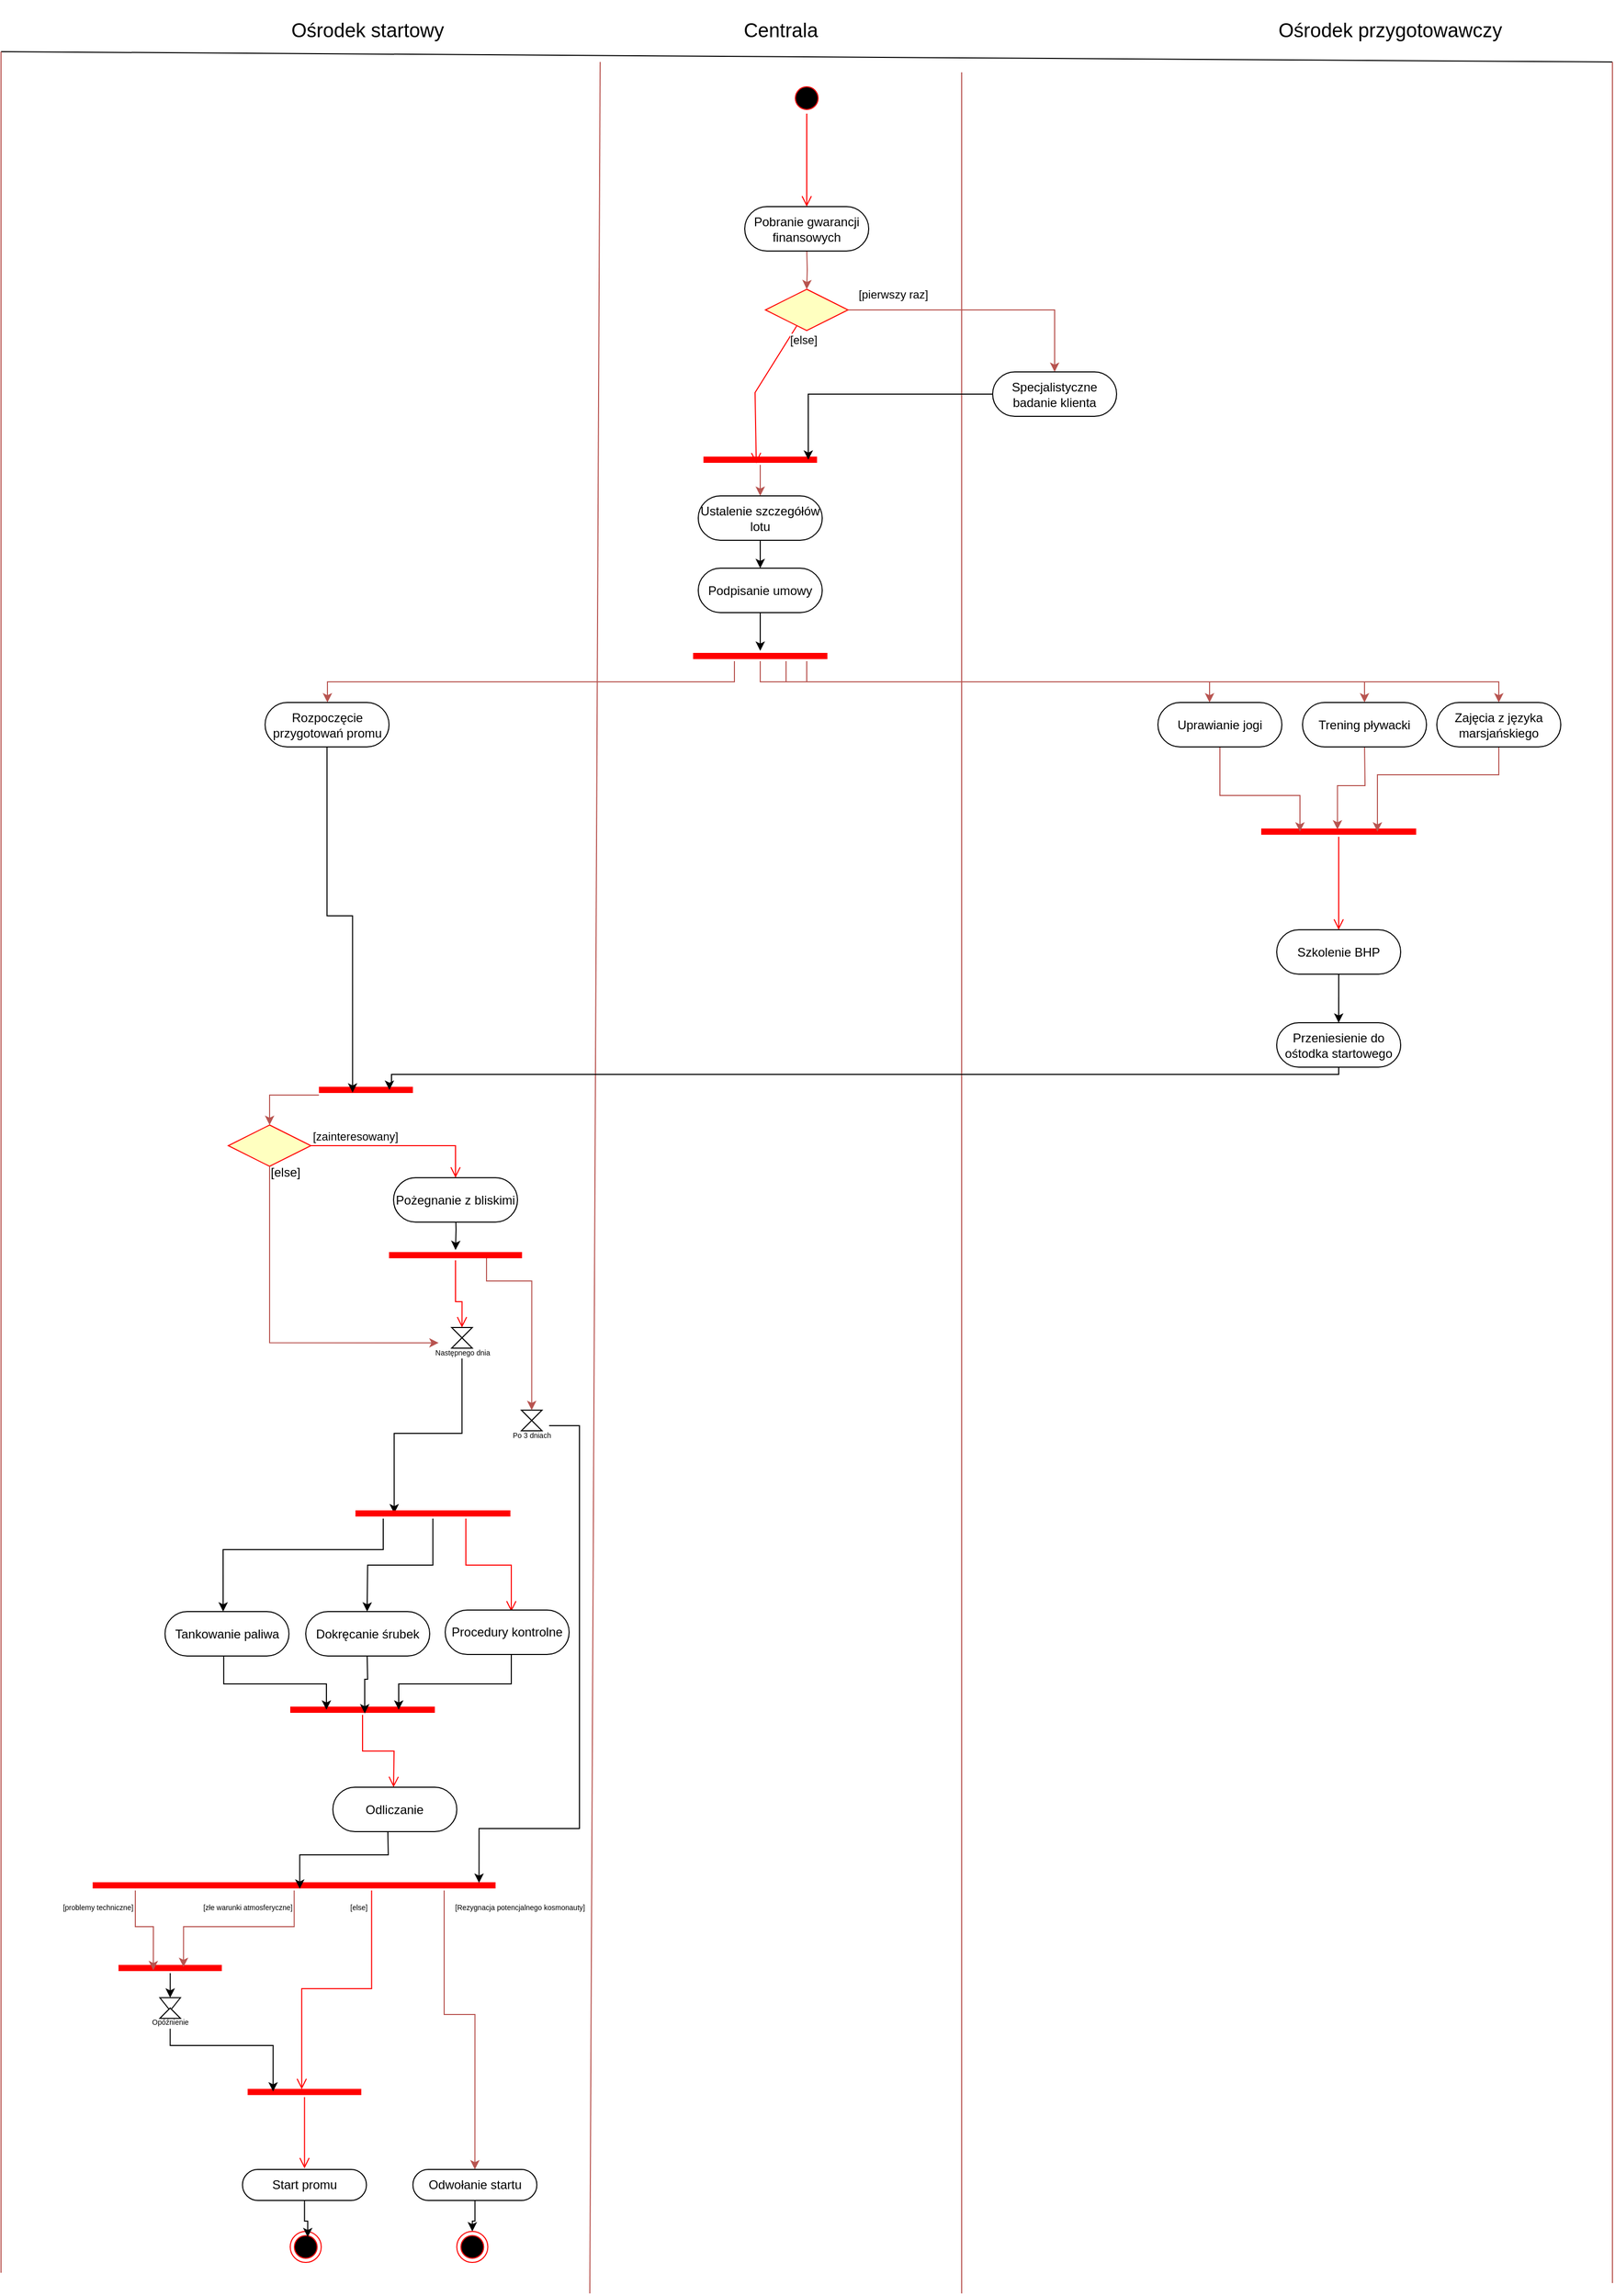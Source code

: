 <mxfile version="24.0.7" type="github">
  <diagram name="Strona-1" id="fh5TAvCRtC4qOcJ-2T7q">
    <mxGraphModel dx="3360" dy="2547" grid="1" gridSize="10" guides="1" tooltips="1" connect="1" arrows="1" fold="1" page="1" pageScale="1" pageWidth="827" pageHeight="1169" math="0" shadow="0">
      <root>
        <mxCell id="0" />
        <mxCell id="1" parent="0" />
        <mxCell id="5CeIky1JOv600O0GGPSP-2" value="" style="ellipse;html=1;shape=startState;fillColor=#000000;strokeColor=#ff0000;" parent="1" vertex="1">
          <mxGeometry x="315" y="60" width="30" height="30" as="geometry" />
        </mxCell>
        <mxCell id="5CeIky1JOv600O0GGPSP-3" value="" style="edgeStyle=orthogonalEdgeStyle;html=1;verticalAlign=bottom;endArrow=open;endSize=8;strokeColor=#ff0000;rounded=0;entryX=0.5;entryY=0;entryDx=0;entryDy=0;" parent="1" source="5CeIky1JOv600O0GGPSP-2" edge="1">
          <mxGeometry relative="1" as="geometry">
            <mxPoint x="330" y="180" as="targetPoint" />
            <Array as="points">
              <mxPoint x="330" y="140" />
              <mxPoint x="330" y="140" />
            </Array>
          </mxGeometry>
        </mxCell>
        <mxCell id="5CeIky1JOv600O0GGPSP-4" value="&lt;font style=&quot;font-size: 19px;&quot;&gt;Centrala&lt;/font&gt;" style="text;html=1;align=center;verticalAlign=middle;whiteSpace=wrap;rounded=0;" parent="1" vertex="1">
          <mxGeometry x="240" y="-20" width="130" height="60" as="geometry" />
        </mxCell>
        <mxCell id="5CeIky1JOv600O0GGPSP-5" value="" style="endArrow=none;html=1;rounded=0;" parent="1" edge="1">
          <mxGeometry width="50" height="50" relative="1" as="geometry">
            <mxPoint x="-450" y="30" as="sourcePoint" />
            <mxPoint x="1110" y="40" as="targetPoint" />
          </mxGeometry>
        </mxCell>
        <mxCell id="5CeIky1JOv600O0GGPSP-6" value="" style="endArrow=none;html=1;rounded=0;fillColor=#f8cecc;strokeColor=#b85450;" parent="1" edge="1">
          <mxGeometry width="50" height="50" relative="1" as="geometry">
            <mxPoint x="120" y="2200" as="sourcePoint" />
            <mxPoint x="130" y="40" as="targetPoint" />
          </mxGeometry>
        </mxCell>
        <mxCell id="5CeIky1JOv600O0GGPSP-7" value="" style="endArrow=none;html=1;rounded=0;fillColor=#f8cecc;strokeColor=#b85450;" parent="1" edge="1">
          <mxGeometry width="50" height="50" relative="1" as="geometry">
            <mxPoint x="480" y="2200" as="sourcePoint" />
            <mxPoint x="480" y="50" as="targetPoint" />
          </mxGeometry>
        </mxCell>
        <mxCell id="5CeIky1JOv600O0GGPSP-8" value="&lt;font style=&quot;font-size: 19px;&quot;&gt;Ośrodek przygotowawczy&lt;/font&gt;" style="text;html=1;align=center;verticalAlign=middle;whiteSpace=wrap;rounded=0;" parent="1" vertex="1">
          <mxGeometry x="780" y="-20" width="230" height="60" as="geometry" />
        </mxCell>
        <mxCell id="5CeIky1JOv600O0GGPSP-9" value="&lt;font style=&quot;font-size: 19px;&quot;&gt;Ośrodek startowy&lt;/font&gt;" style="text;html=1;align=center;verticalAlign=middle;whiteSpace=wrap;rounded=0;" parent="1" vertex="1">
          <mxGeometry x="-220" y="-20" width="250" height="60" as="geometry" />
        </mxCell>
        <mxCell id="HoDOH48BJP-W4IzTHwKc-85" style="edgeStyle=orthogonalEdgeStyle;rounded=0;orthogonalLoop=1;jettySize=auto;html=1;entryX=0.5;entryY=0;entryDx=0;entryDy=0;fillColor=#f8cecc;strokeColor=#b85450;" edge="1" parent="1" source="5CeIky1JOv600O0GGPSP-11" target="HoDOH48BJP-W4IzTHwKc-84">
          <mxGeometry relative="1" as="geometry" />
        </mxCell>
        <mxCell id="5CeIky1JOv600O0GGPSP-11" value="" style="rhombus;whiteSpace=wrap;html=1;fontColor=#000000;fillColor=#ffffc0;strokeColor=#ff0000;" parent="1" vertex="1">
          <mxGeometry x="290" y="260" width="80" height="40" as="geometry" />
        </mxCell>
        <mxCell id="5CeIky1JOv600O0GGPSP-12" value="[else]" style="html=1;align=left;verticalAlign=bottom;endArrow=open;endSize=8;strokeColor=#ff0000;rounded=0;entryX=0.465;entryY=0.852;entryDx=0;entryDy=0;entryPerimeter=0;" parent="1" source="5CeIky1JOv600O0GGPSP-11" target="5CeIky1JOv600O0GGPSP-20" edge="1">
          <mxGeometry x="-0.674" y="5" relative="1" as="geometry">
            <mxPoint x="300" y="370" as="targetPoint" />
            <Array as="points">
              <mxPoint x="280" y="360" />
            </Array>
            <mxPoint as="offset" />
          </mxGeometry>
        </mxCell>
        <mxCell id="5CeIky1JOv600O0GGPSP-16" style="edgeStyle=orthogonalEdgeStyle;rounded=0;orthogonalLoop=1;jettySize=auto;html=1;entryX=0.5;entryY=0;entryDx=0;entryDy=0;fillColor=#f8cecc;strokeColor=#b85450;" parent="1" target="5CeIky1JOv600O0GGPSP-11" edge="1">
          <mxGeometry relative="1" as="geometry">
            <mxPoint x="330" y="220" as="sourcePoint" />
          </mxGeometry>
        </mxCell>
        <mxCell id="5CeIky1JOv600O0GGPSP-21" style="edgeStyle=orthogonalEdgeStyle;rounded=0;orthogonalLoop=1;jettySize=auto;html=1;entryX=0.5;entryY=0;entryDx=0;entryDy=0;fillColor=#f8cecc;strokeColor=#b85450;" parent="1" source="5CeIky1JOv600O0GGPSP-20" target="HoDOH48BJP-W4IzTHwKc-83" edge="1">
          <mxGeometry relative="1" as="geometry">
            <mxPoint x="285" y="490" as="targetPoint" />
          </mxGeometry>
        </mxCell>
        <mxCell id="5CeIky1JOv600O0GGPSP-20" value="" style="shape=line;html=1;strokeWidth=6;strokeColor=#ff0000;" parent="1" vertex="1">
          <mxGeometry x="230" y="420" width="110" height="10" as="geometry" />
        </mxCell>
        <mxCell id="5CeIky1JOv600O0GGPSP-48" style="edgeStyle=orthogonalEdgeStyle;rounded=0;orthogonalLoop=1;jettySize=auto;html=1;entryX=0.5;entryY=0;entryDx=0;entryDy=0;fillColor=#f8cecc;strokeColor=#b85450;" parent="1" source="5CeIky1JOv600O0GGPSP-26" edge="1">
          <mxGeometry relative="1" as="geometry">
            <Array as="points">
              <mxPoint x="285" y="640" />
              <mxPoint x="720" y="640" />
            </Array>
            <mxPoint x="720" y="660" as="targetPoint" />
          </mxGeometry>
        </mxCell>
        <mxCell id="5CeIky1JOv600O0GGPSP-49" style="edgeStyle=orthogonalEdgeStyle;rounded=0;orthogonalLoop=1;jettySize=auto;html=1;entryX=0.5;entryY=0;entryDx=0;entryDy=0;fillColor=#f8cecc;strokeColor=#b85450;" parent="1" source="5CeIky1JOv600O0GGPSP-26" edge="1">
          <mxGeometry relative="1" as="geometry">
            <Array as="points">
              <mxPoint x="330" y="640" />
              <mxPoint x="870" y="640" />
            </Array>
            <mxPoint x="870" y="660" as="targetPoint" />
          </mxGeometry>
        </mxCell>
        <mxCell id="5CeIky1JOv600O0GGPSP-50" style="edgeStyle=orthogonalEdgeStyle;rounded=0;orthogonalLoop=1;jettySize=auto;html=1;entryX=0.5;entryY=0;entryDx=0;entryDy=0;fillColor=#f8cecc;strokeColor=#b85450;" parent="1" source="5CeIky1JOv600O0GGPSP-26" edge="1">
          <mxGeometry relative="1" as="geometry">
            <Array as="points">
              <mxPoint x="310" y="640" />
              <mxPoint x="1000" y="640" />
            </Array>
            <mxPoint x="1000" y="660" as="targetPoint" />
          </mxGeometry>
        </mxCell>
        <mxCell id="HoDOH48BJP-W4IzTHwKc-93" style="edgeStyle=orthogonalEdgeStyle;rounded=0;orthogonalLoop=1;jettySize=auto;html=1;fillColor=#f8cecc;strokeColor=#b85450;" edge="1" parent="1" source="5CeIky1JOv600O0GGPSP-26">
          <mxGeometry relative="1" as="geometry">
            <mxPoint x="-134" y="660" as="targetPoint" />
            <Array as="points">
              <mxPoint x="260" y="640" />
              <mxPoint x="-134" y="640" />
            </Array>
          </mxGeometry>
        </mxCell>
        <mxCell id="5CeIky1JOv600O0GGPSP-26" value="" style="shape=line;html=1;strokeWidth=6;strokeColor=#ff0000;" parent="1" vertex="1">
          <mxGeometry x="220" y="610" width="130" height="10" as="geometry" />
        </mxCell>
        <mxCell id="5CeIky1JOv600O0GGPSP-47" style="edgeStyle=orthogonalEdgeStyle;rounded=0;orthogonalLoop=1;jettySize=auto;html=1;entryX=0.5;entryY=0;entryDx=0;entryDy=0;" parent="1" edge="1">
          <mxGeometry relative="1" as="geometry">
            <mxPoint x="845.034" y="920" as="sourcePoint" />
            <mxPoint x="845" y="970" as="targetPoint" />
          </mxGeometry>
        </mxCell>
        <mxCell id="5CeIky1JOv600O0GGPSP-41" value="" style="shape=line;html=1;strokeWidth=6;strokeColor=#ff0000;" parent="1" vertex="1">
          <mxGeometry x="770" y="780" width="150" height="10" as="geometry" />
        </mxCell>
        <mxCell id="5CeIky1JOv600O0GGPSP-42" value="" style="edgeStyle=orthogonalEdgeStyle;html=1;verticalAlign=bottom;endArrow=open;endSize=8;strokeColor=#ff0000;rounded=0;entryX=0.5;entryY=0;entryDx=0;entryDy=0;" parent="1" source="5CeIky1JOv600O0GGPSP-41" edge="1">
          <mxGeometry relative="1" as="geometry">
            <mxPoint x="845" y="880" as="targetPoint" />
          </mxGeometry>
        </mxCell>
        <mxCell id="5CeIky1JOv600O0GGPSP-43" style="edgeStyle=orthogonalEdgeStyle;rounded=0;orthogonalLoop=1;jettySize=auto;html=1;entryX=0.25;entryY=0.5;entryDx=0;entryDy=0;entryPerimeter=0;fillColor=#f8cecc;strokeColor=#b85450;" parent="1" target="5CeIky1JOv600O0GGPSP-41" edge="1">
          <mxGeometry relative="1" as="geometry">
            <mxPoint x="720" y="700" as="sourcePoint" />
            <Array as="points">
              <mxPoint x="730" y="700" />
              <mxPoint x="730" y="750" />
              <mxPoint x="808" y="750" />
            </Array>
          </mxGeometry>
        </mxCell>
        <mxCell id="5CeIky1JOv600O0GGPSP-44" style="edgeStyle=orthogonalEdgeStyle;rounded=0;orthogonalLoop=1;jettySize=auto;html=1;entryX=0.492;entryY=0.3;entryDx=0;entryDy=0;entryPerimeter=0;fillColor=#f8cecc;strokeColor=#b85450;" parent="1" target="5CeIky1JOv600O0GGPSP-41" edge="1">
          <mxGeometry relative="1" as="geometry">
            <mxPoint x="870" y="700" as="sourcePoint" />
          </mxGeometry>
        </mxCell>
        <mxCell id="5CeIky1JOv600O0GGPSP-45" style="edgeStyle=orthogonalEdgeStyle;rounded=0;orthogonalLoop=1;jettySize=auto;html=1;entryX=0.75;entryY=0.5;entryDx=0;entryDy=0;entryPerimeter=0;fillColor=#f8cecc;strokeColor=#b85450;" parent="1" target="5CeIky1JOv600O0GGPSP-41" edge="1">
          <mxGeometry relative="1" as="geometry">
            <Array as="points">
              <mxPoint x="1000" y="730" />
              <mxPoint x="882" y="730" />
            </Array>
            <mxPoint x="1000" y="700" as="sourcePoint" />
          </mxGeometry>
        </mxCell>
        <mxCell id="5CeIky1JOv600O0GGPSP-51" value="" style="rhombus;whiteSpace=wrap;html=1;fontColor=#000000;fillColor=#ffffc0;strokeColor=#ff0000;" parent="1" vertex="1">
          <mxGeometry x="-230" y="1069" width="80" height="40" as="geometry" />
        </mxCell>
        <mxCell id="5CeIky1JOv600O0GGPSP-52" value="[zainteresowany]" style="edgeStyle=orthogonalEdgeStyle;html=1;align=left;verticalAlign=bottom;endArrow=open;endSize=8;strokeColor=#ff0000;rounded=0;entryX=0.5;entryY=0;entryDx=0;entryDy=0;" parent="1" source="5CeIky1JOv600O0GGPSP-51" target="HoDOH48BJP-W4IzTHwKc-76" edge="1">
          <mxGeometry x="-1" relative="1" as="geometry">
            <mxPoint x="-10" y="1109" as="targetPoint" />
            <mxPoint as="offset" />
          </mxGeometry>
        </mxCell>
        <mxCell id="HoDOH48BJP-W4IzTHwKc-18" style="edgeStyle=orthogonalEdgeStyle;rounded=0;orthogonalLoop=1;jettySize=auto;html=1;" edge="1" parent="1" target="HoDOH48BJP-W4IzTHwKc-16">
          <mxGeometry relative="1" as="geometry">
            <mxPoint x="-10" y="1149" as="sourcePoint" />
          </mxGeometry>
        </mxCell>
        <mxCell id="HoDOH48BJP-W4IzTHwKc-4" value="" style="triangle;whiteSpace=wrap;html=1;rotation=90;" vertex="1" parent="1">
          <mxGeometry x="58.75" y="1340" width="10" height="20" as="geometry" />
        </mxCell>
        <mxCell id="HoDOH48BJP-W4IzTHwKc-5" value="" style="triangle;whiteSpace=wrap;html=1;rotation=-90;" vertex="1" parent="1">
          <mxGeometry x="58.75" y="1350" width="10" height="20" as="geometry" />
        </mxCell>
        <mxCell id="HoDOH48BJP-W4IzTHwKc-6" value="&lt;font style=&quot;font-size: 7px;&quot;&gt;Po 3 dniach&lt;/font&gt;" style="text;html=1;align=center;verticalAlign=middle;whiteSpace=wrap;rounded=0;" vertex="1" parent="1">
          <mxGeometry x="30" y="1360" width="67.5" height="15" as="geometry" />
        </mxCell>
        <mxCell id="HoDOH48BJP-W4IzTHwKc-38" style="edgeStyle=orthogonalEdgeStyle;rounded=0;orthogonalLoop=1;jettySize=auto;html=1;entryX=0;entryY=0.5;entryDx=0;entryDy=0;exitX=0.75;exitY=0.5;exitDx=0;exitDy=0;exitPerimeter=0;fillColor=#f8cecc;strokeColor=#b85450;" edge="1" parent="1" source="HoDOH48BJP-W4IzTHwKc-16" target="HoDOH48BJP-W4IzTHwKc-4">
          <mxGeometry relative="1" as="geometry">
            <Array as="points">
              <mxPoint x="20" y="1195" />
              <mxPoint x="20" y="1220" />
              <mxPoint x="64" y="1220" />
            </Array>
          </mxGeometry>
        </mxCell>
        <mxCell id="HoDOH48BJP-W4IzTHwKc-16" value="" style="shape=line;html=1;strokeWidth=6;strokeColor=#ff0000;" vertex="1" parent="1">
          <mxGeometry x="-74.37" y="1190" width="128.75" height="10" as="geometry" />
        </mxCell>
        <mxCell id="HoDOH48BJP-W4IzTHwKc-17" value="" style="edgeStyle=orthogonalEdgeStyle;html=1;verticalAlign=bottom;endArrow=open;endSize=8;strokeColor=#ff0000;rounded=0;entryX=0;entryY=0.5;entryDx=0;entryDy=0;" edge="1" source="HoDOH48BJP-W4IzTHwKc-16" parent="1" target="HoDOH48BJP-W4IzTHwKc-22">
          <mxGeometry relative="1" as="geometry">
            <mxPoint y="1240" as="targetPoint" />
            <Array as="points">
              <mxPoint x="-10" y="1240" />
              <mxPoint x="-4" y="1240" />
            </Array>
          </mxGeometry>
        </mxCell>
        <mxCell id="HoDOH48BJP-W4IzTHwKc-19" style="edgeStyle=orthogonalEdgeStyle;rounded=0;orthogonalLoop=1;jettySize=auto;html=1;entryX=0.165;entryY=-0.011;entryDx=0;entryDy=0;entryPerimeter=0;fillColor=#f8cecc;strokeColor=#b85450;" edge="1" parent="1" source="5CeIky1JOv600O0GGPSP-51" target="HoDOH48BJP-W4IzTHwKc-24">
          <mxGeometry relative="1" as="geometry">
            <mxPoint x="-189.64" y="1195.67" as="targetPoint" />
            <Array as="points">
              <mxPoint x="-190" y="1280" />
            </Array>
          </mxGeometry>
        </mxCell>
        <mxCell id="HoDOH48BJP-W4IzTHwKc-20" value="[else]" style="text;html=1;align=center;verticalAlign=middle;resizable=0;points=[];autosize=1;strokeColor=none;fillColor=none;" vertex="1" parent="1">
          <mxGeometry x="-200" y="1100" width="50" height="30" as="geometry" />
        </mxCell>
        <mxCell id="HoDOH48BJP-W4IzTHwKc-22" value="" style="triangle;whiteSpace=wrap;html=1;rotation=90;" vertex="1" parent="1">
          <mxGeometry x="-8.75" y="1260" width="10" height="20" as="geometry" />
        </mxCell>
        <mxCell id="HoDOH48BJP-W4IzTHwKc-23" value="" style="triangle;whiteSpace=wrap;html=1;rotation=-90;" vertex="1" parent="1">
          <mxGeometry x="-8.75" y="1270" width="10" height="20" as="geometry" />
        </mxCell>
        <mxCell id="HoDOH48BJP-W4IzTHwKc-32" style="edgeStyle=orthogonalEdgeStyle;rounded=0;orthogonalLoop=1;jettySize=auto;html=1;entryX=0.25;entryY=0.5;entryDx=0;entryDy=0;entryPerimeter=0;" edge="1" parent="1" source="HoDOH48BJP-W4IzTHwKc-24" target="HoDOH48BJP-W4IzTHwKc-33">
          <mxGeometry relative="1" as="geometry">
            <mxPoint x="50" y="1470" as="targetPoint" />
          </mxGeometry>
        </mxCell>
        <mxCell id="HoDOH48BJP-W4IzTHwKc-24" value="&lt;font style=&quot;font-size: 7px;&quot;&gt;Następnego dnia&lt;/font&gt;" style="text;html=1;align=center;verticalAlign=middle;whiteSpace=wrap;rounded=0;" vertex="1" parent="1">
          <mxGeometry x="-37.5" y="1280" width="67.5" height="15" as="geometry" />
        </mxCell>
        <mxCell id="HoDOH48BJP-W4IzTHwKc-35" style="edgeStyle=orthogonalEdgeStyle;rounded=0;orthogonalLoop=1;jettySize=auto;html=1;" edge="1" parent="1" source="HoDOH48BJP-W4IzTHwKc-33">
          <mxGeometry relative="1" as="geometry">
            <mxPoint x="-95.586" y="1540" as="targetPoint" />
          </mxGeometry>
        </mxCell>
        <mxCell id="HoDOH48BJP-W4IzTHwKc-36" style="edgeStyle=orthogonalEdgeStyle;rounded=0;orthogonalLoop=1;jettySize=auto;html=1;" edge="1" parent="1" source="HoDOH48BJP-W4IzTHwKc-33">
          <mxGeometry relative="1" as="geometry">
            <mxPoint x="-234.966" y="1540" as="targetPoint" />
            <Array as="points">
              <mxPoint x="-80" y="1480" />
              <mxPoint x="-235" y="1480" />
            </Array>
          </mxGeometry>
        </mxCell>
        <mxCell id="HoDOH48BJP-W4IzTHwKc-33" value="" style="shape=line;html=1;strokeWidth=6;strokeColor=#ff0000;" vertex="1" parent="1">
          <mxGeometry x="-106.87" y="1440" width="150" height="10" as="geometry" />
        </mxCell>
        <mxCell id="HoDOH48BJP-W4IzTHwKc-34" value="" style="edgeStyle=orthogonalEdgeStyle;html=1;verticalAlign=bottom;endArrow=open;endSize=8;strokeColor=#ff0000;rounded=0;" edge="1" source="HoDOH48BJP-W4IzTHwKc-33" parent="1">
          <mxGeometry relative="1" as="geometry">
            <mxPoint x="44.0" y="1540" as="targetPoint" />
            <Array as="points">
              <mxPoint y="1495" />
              <mxPoint x="44" y="1495" />
            </Array>
          </mxGeometry>
        </mxCell>
        <mxCell id="HoDOH48BJP-W4IzTHwKc-40" value="" style="shape=line;html=1;strokeWidth=6;strokeColor=#ff0000;" vertex="1" parent="1">
          <mxGeometry x="-170" y="1630" width="140" height="10" as="geometry" />
        </mxCell>
        <mxCell id="HoDOH48BJP-W4IzTHwKc-41" value="" style="edgeStyle=orthogonalEdgeStyle;html=1;verticalAlign=bottom;endArrow=open;endSize=8;strokeColor=#ff0000;rounded=0;" edge="1" source="HoDOH48BJP-W4IzTHwKc-40" parent="1">
          <mxGeometry relative="1" as="geometry">
            <mxPoint x="-70" y="1710" as="targetPoint" />
          </mxGeometry>
        </mxCell>
        <mxCell id="HoDOH48BJP-W4IzTHwKc-42" style="edgeStyle=orthogonalEdgeStyle;rounded=0;orthogonalLoop=1;jettySize=auto;html=1;entryX=0.515;entryY=0.857;entryDx=0;entryDy=0;entryPerimeter=0;" edge="1" parent="1" target="HoDOH48BJP-W4IzTHwKc-40">
          <mxGeometry relative="1" as="geometry">
            <mxPoint x="-95.586" y="1580" as="sourcePoint" />
          </mxGeometry>
        </mxCell>
        <mxCell id="HoDOH48BJP-W4IzTHwKc-43" style="edgeStyle=orthogonalEdgeStyle;rounded=0;orthogonalLoop=1;jettySize=auto;html=1;entryX=0.75;entryY=0.5;entryDx=0;entryDy=0;entryPerimeter=0;" edge="1" parent="1" source="HoDOH48BJP-W4IzTHwKc-72" target="HoDOH48BJP-W4IzTHwKc-40">
          <mxGeometry relative="1" as="geometry">
            <mxPoint x="44.414" y="1580" as="sourcePoint" />
            <Array as="points">
              <mxPoint x="44" y="1610" />
              <mxPoint x="-65" y="1610" />
            </Array>
          </mxGeometry>
        </mxCell>
        <mxCell id="HoDOH48BJP-W4IzTHwKc-44" style="edgeStyle=orthogonalEdgeStyle;rounded=0;orthogonalLoop=1;jettySize=auto;html=1;entryX=0.25;entryY=0.5;entryDx=0;entryDy=0;entryPerimeter=0;" edge="1" parent="1" target="HoDOH48BJP-W4IzTHwKc-40">
          <mxGeometry relative="1" as="geometry">
            <mxPoint x="-234.414" y="1580" as="sourcePoint" />
            <Array as="points">
              <mxPoint x="-234" y="1610" />
              <mxPoint x="-135" y="1610" />
            </Array>
          </mxGeometry>
        </mxCell>
        <mxCell id="HoDOH48BJP-W4IzTHwKc-66" style="edgeStyle=orthogonalEdgeStyle;rounded=0;orthogonalLoop=1;jettySize=auto;html=1;entryX=0.5;entryY=0;entryDx=0;entryDy=0;fillColor=#f8cecc;strokeColor=#b85450;" edge="1" parent="1" source="HoDOH48BJP-W4IzTHwKc-45" target="HoDOH48BJP-W4IzTHwKc-69">
          <mxGeometry relative="1" as="geometry">
            <mxPoint x="8.75" y="2050" as="targetPoint" />
            <Array as="points">
              <mxPoint x="-21" y="1930" />
              <mxPoint x="9" y="1930" />
            </Array>
          </mxGeometry>
        </mxCell>
        <mxCell id="HoDOH48BJP-W4IzTHwKc-45" value="" style="shape=line;html=1;strokeWidth=6;strokeColor=#ff0000;" vertex="1" parent="1">
          <mxGeometry x="-361.25" y="1800" width="390" height="10" as="geometry" />
        </mxCell>
        <mxCell id="HoDOH48BJP-W4IzTHwKc-46" value="" style="edgeStyle=orthogonalEdgeStyle;html=1;verticalAlign=bottom;endArrow=open;endSize=8;strokeColor=#ff0000;rounded=0;entryX=0.476;entryY=0.238;entryDx=0;entryDy=0;entryPerimeter=0;" edge="1" source="HoDOH48BJP-W4IzTHwKc-45" parent="1" target="HoDOH48BJP-W4IzTHwKc-59">
          <mxGeometry relative="1" as="geometry">
            <mxPoint x="-151.25" y="1980" as="targetPoint" />
            <Array as="points">
              <mxPoint x="-91.25" y="1905" />
              <mxPoint x="-159.25" y="1905" />
            </Array>
          </mxGeometry>
        </mxCell>
        <mxCell id="HoDOH48BJP-W4IzTHwKc-47" style="edgeStyle=orthogonalEdgeStyle;rounded=0;orthogonalLoop=1;jettySize=auto;html=1;entryX=0.514;entryY=0.829;entryDx=0;entryDy=0;entryPerimeter=0;" edge="1" parent="1" target="HoDOH48BJP-W4IzTHwKc-45">
          <mxGeometry relative="1" as="geometry">
            <mxPoint x="-75.586" y="1750" as="sourcePoint" />
          </mxGeometry>
        </mxCell>
        <mxCell id="HoDOH48BJP-W4IzTHwKc-54" value="" style="triangle;whiteSpace=wrap;html=1;rotation=90;" vertex="1" parent="1">
          <mxGeometry x="-292.5" y="1910" width="12.5" height="20" as="geometry" />
        </mxCell>
        <mxCell id="HoDOH48BJP-W4IzTHwKc-55" value="" style="triangle;whiteSpace=wrap;html=1;rotation=-90;" vertex="1" parent="1">
          <mxGeometry x="-291.25" y="1918.75" width="10" height="20" as="geometry" />
        </mxCell>
        <mxCell id="HoDOH48BJP-W4IzTHwKc-56" value="&lt;font style=&quot;font-size: 7px;&quot;&gt;Opóźnienie&lt;/font&gt;" style="text;html=1;align=center;verticalAlign=middle;whiteSpace=wrap;rounded=0;" vertex="1" parent="1">
          <mxGeometry x="-320" y="1928.75" width="67.5" height="15" as="geometry" />
        </mxCell>
        <mxCell id="HoDOH48BJP-W4IzTHwKc-59" value="" style="shape=line;html=1;strokeWidth=6;strokeColor=#ff0000;" vertex="1" parent="1">
          <mxGeometry x="-211.25" y="2000" width="110" height="10" as="geometry" />
        </mxCell>
        <mxCell id="HoDOH48BJP-W4IzTHwKc-60" value="" style="edgeStyle=orthogonalEdgeStyle;html=1;verticalAlign=bottom;endArrow=open;endSize=8;strokeColor=#ff0000;rounded=0;" edge="1" source="HoDOH48BJP-W4IzTHwKc-59" parent="1">
          <mxGeometry relative="1" as="geometry">
            <mxPoint x="-156.19" y="2079.0" as="targetPoint" />
            <Array as="points">
              <mxPoint x="-156.25" y="2060" />
              <mxPoint x="-156.25" y="2060" />
            </Array>
          </mxGeometry>
        </mxCell>
        <mxCell id="HoDOH48BJP-W4IzTHwKc-61" value="&lt;font style=&quot;font-size: 7px;&quot;&gt;[złe warunki atmosferyczne]&lt;/font&gt;" style="text;html=1;align=center;verticalAlign=middle;whiteSpace=wrap;rounded=0;" vertex="1" parent="1">
          <mxGeometry x="-275.62" y="1810" width="130" height="30" as="geometry" />
        </mxCell>
        <mxCell id="HoDOH48BJP-W4IzTHwKc-63" value="&lt;font style=&quot;font-size: 7px;&quot;&gt;[problemy techniczne]&lt;/font&gt;" style="text;html=1;align=center;verticalAlign=middle;whiteSpace=wrap;rounded=0;" vertex="1" parent="1">
          <mxGeometry x="-421.25" y="1810" width="130" height="30" as="geometry" />
        </mxCell>
        <mxCell id="HoDOH48BJP-W4IzTHwKc-64" value="&lt;font style=&quot;font-size: 7px;&quot;&gt;[else]&lt;/font&gt;" style="text;html=1;align=center;verticalAlign=middle;whiteSpace=wrap;rounded=0;" vertex="1" parent="1">
          <mxGeometry x="-121.56" y="1810" width="36.87" height="30" as="geometry" />
        </mxCell>
        <mxCell id="HoDOH48BJP-W4IzTHwKc-67" value="&lt;font style=&quot;font-size: 7px;&quot;&gt;[Rezygnacja potencjalnego kosmonauty]&lt;/font&gt;" style="text;html=1;align=center;verticalAlign=middle;whiteSpace=wrap;rounded=0;" vertex="1" parent="1">
          <mxGeometry x="-20" y="1810" width="144.68" height="30" as="geometry" />
        </mxCell>
        <mxCell id="HoDOH48BJP-W4IzTHwKc-68" value="Start promu" style="rounded=1;whiteSpace=wrap;html=1;arcSize=50;" vertex="1" parent="1">
          <mxGeometry x="-216.25" y="2080" width="120" height="30" as="geometry" />
        </mxCell>
        <mxCell id="HoDOH48BJP-W4IzTHwKc-109" style="edgeStyle=orthogonalEdgeStyle;rounded=0;orthogonalLoop=1;jettySize=auto;html=1;" edge="1" parent="1" source="HoDOH48BJP-W4IzTHwKc-69" target="HoDOH48BJP-W4IzTHwKc-108">
          <mxGeometry relative="1" as="geometry" />
        </mxCell>
        <mxCell id="HoDOH48BJP-W4IzTHwKc-69" value="Odwołanie startu" style="rounded=1;whiteSpace=wrap;html=1;arcSize=50;" vertex="1" parent="1">
          <mxGeometry x="-51.25" y="2080" width="120" height="30" as="geometry" />
        </mxCell>
        <mxCell id="HoDOH48BJP-W4IzTHwKc-70" value="Odliczanie" style="rounded=1;whiteSpace=wrap;html=1;arcSize=50;" vertex="1" parent="1">
          <mxGeometry x="-128.75" y="1710" width="120" height="43" as="geometry" />
        </mxCell>
        <mxCell id="HoDOH48BJP-W4IzTHwKc-73" value="" style="edgeStyle=orthogonalEdgeStyle;rounded=0;orthogonalLoop=1;jettySize=auto;html=1;entryX=0.75;entryY=0.5;entryDx=0;entryDy=0;entryPerimeter=0;" edge="1" parent="1" target="HoDOH48BJP-W4IzTHwKc-72">
          <mxGeometry relative="1" as="geometry">
            <mxPoint x="44.414" y="1580" as="sourcePoint" />
            <mxPoint x="-65" y="1635" as="targetPoint" />
            <Array as="points" />
          </mxGeometry>
        </mxCell>
        <mxCell id="HoDOH48BJP-W4IzTHwKc-72" value="Procedury kontrolne" style="rounded=1;whiteSpace=wrap;html=1;arcSize=50;" vertex="1" parent="1">
          <mxGeometry x="-20" y="1538.5" width="120" height="43" as="geometry" />
        </mxCell>
        <mxCell id="HoDOH48BJP-W4IzTHwKc-74" value="Dokręcanie śrubek" style="rounded=1;whiteSpace=wrap;html=1;arcSize=50;" vertex="1" parent="1">
          <mxGeometry x="-155" y="1540" width="120" height="43" as="geometry" />
        </mxCell>
        <mxCell id="HoDOH48BJP-W4IzTHwKc-75" value="Tankowanie paliwa" style="rounded=1;whiteSpace=wrap;html=1;arcSize=50;" vertex="1" parent="1">
          <mxGeometry x="-291.25" y="1540" width="120" height="43" as="geometry" />
        </mxCell>
        <mxCell id="HoDOH48BJP-W4IzTHwKc-76" value="Pożegnanie z bliskimi" style="rounded=1;whiteSpace=wrap;html=1;arcSize=50;" vertex="1" parent="1">
          <mxGeometry x="-70.0" y="1120" width="120" height="43" as="geometry" />
        </mxCell>
        <mxCell id="HoDOH48BJP-W4IzTHwKc-77" value="Przeniesienie do ośtodka startowego" style="rounded=1;whiteSpace=wrap;html=1;arcSize=50;" vertex="1" parent="1">
          <mxGeometry x="785" y="970" width="120" height="43" as="geometry" />
        </mxCell>
        <mxCell id="HoDOH48BJP-W4IzTHwKc-78" value="Szkolenie BHP" style="rounded=1;whiteSpace=wrap;html=1;arcSize=50;" vertex="1" parent="1">
          <mxGeometry x="785" y="880" width="120" height="43" as="geometry" />
        </mxCell>
        <mxCell id="HoDOH48BJP-W4IzTHwKc-79" value="Zajęcia z języka marsjańskiego" style="rounded=1;whiteSpace=wrap;html=1;arcSize=50;" vertex="1" parent="1">
          <mxGeometry x="940" y="660" width="120" height="43" as="geometry" />
        </mxCell>
        <mxCell id="HoDOH48BJP-W4IzTHwKc-81" value="Trening pływacki" style="rounded=1;whiteSpace=wrap;html=1;arcSize=50;" vertex="1" parent="1">
          <mxGeometry x="810" y="660" width="120" height="43" as="geometry" />
        </mxCell>
        <mxCell id="HoDOH48BJP-W4IzTHwKc-82" value="Uprawianie jogi" style="rounded=1;whiteSpace=wrap;html=1;arcSize=50;" vertex="1" parent="1">
          <mxGeometry x="670" y="660" width="120" height="43" as="geometry" />
        </mxCell>
        <mxCell id="HoDOH48BJP-W4IzTHwKc-91" style="edgeStyle=orthogonalEdgeStyle;rounded=0;orthogonalLoop=1;jettySize=auto;html=1;" edge="1" parent="1" source="HoDOH48BJP-W4IzTHwKc-83" target="HoDOH48BJP-W4IzTHwKc-90">
          <mxGeometry relative="1" as="geometry" />
        </mxCell>
        <mxCell id="HoDOH48BJP-W4IzTHwKc-83" value="Ustalenie szczegółów lotu" style="rounded=1;whiteSpace=wrap;html=1;arcSize=50;" vertex="1" parent="1">
          <mxGeometry x="225" y="460" width="120" height="43" as="geometry" />
        </mxCell>
        <mxCell id="HoDOH48BJP-W4IzTHwKc-84" value="Specjalistyczne badanie klienta" style="rounded=1;whiteSpace=wrap;html=1;arcSize=50;" vertex="1" parent="1">
          <mxGeometry x="510" y="340" width="120" height="43" as="geometry" />
        </mxCell>
        <mxCell id="HoDOH48BJP-W4IzTHwKc-86" value="&lt;span style=&quot;font-size: 11px; text-align: left; text-wrap: nowrap; background-color: rgb(255, 255, 255);&quot;&gt;[pierwszy raz]&lt;/span&gt;" style="text;html=1;align=center;verticalAlign=middle;whiteSpace=wrap;rounded=0;" vertex="1" parent="1">
          <mxGeometry x="384" y="250" width="60" height="30" as="geometry" />
        </mxCell>
        <mxCell id="HoDOH48BJP-W4IzTHwKc-87" style="edgeStyle=orthogonalEdgeStyle;rounded=0;orthogonalLoop=1;jettySize=auto;html=1;entryX=0.923;entryY=0.504;entryDx=0;entryDy=0;entryPerimeter=0;" edge="1" parent="1" source="HoDOH48BJP-W4IzTHwKc-84" target="5CeIky1JOv600O0GGPSP-20">
          <mxGeometry relative="1" as="geometry" />
        </mxCell>
        <mxCell id="HoDOH48BJP-W4IzTHwKc-89" value="Pobranie gwarancji finansowych" style="rounded=1;whiteSpace=wrap;html=1;arcSize=50;" vertex="1" parent="1">
          <mxGeometry x="270" y="180" width="120" height="43" as="geometry" />
        </mxCell>
        <mxCell id="HoDOH48BJP-W4IzTHwKc-92" style="edgeStyle=orthogonalEdgeStyle;rounded=0;orthogonalLoop=1;jettySize=auto;html=1;" edge="1" parent="1" source="HoDOH48BJP-W4IzTHwKc-90" target="5CeIky1JOv600O0GGPSP-26">
          <mxGeometry relative="1" as="geometry" />
        </mxCell>
        <mxCell id="HoDOH48BJP-W4IzTHwKc-90" value="Podpisanie umowy" style="rounded=1;whiteSpace=wrap;html=1;arcSize=50;" vertex="1" parent="1">
          <mxGeometry x="225" y="530" width="120" height="43" as="geometry" />
        </mxCell>
        <mxCell id="HoDOH48BJP-W4IzTHwKc-94" value="Rozpoczęcie przygotowań promu" style="rounded=1;whiteSpace=wrap;html=1;arcSize=50;" vertex="1" parent="1">
          <mxGeometry x="-194.37" y="660" width="120" height="43" as="geometry" />
        </mxCell>
        <mxCell id="HoDOH48BJP-W4IzTHwKc-97" style="edgeStyle=orthogonalEdgeStyle;rounded=0;orthogonalLoop=1;jettySize=auto;html=1;entryX=0.5;entryY=0;entryDx=0;entryDy=0;fillColor=#f8cecc;strokeColor=#b85450;" edge="1" parent="1" source="HoDOH48BJP-W4IzTHwKc-95" target="5CeIky1JOv600O0GGPSP-51">
          <mxGeometry relative="1" as="geometry">
            <Array as="points">
              <mxPoint x="-95" y="1040" />
              <mxPoint x="-190" y="1040" />
            </Array>
          </mxGeometry>
        </mxCell>
        <mxCell id="HoDOH48BJP-W4IzTHwKc-95" value="" style="shape=line;html=1;strokeWidth=6;strokeColor=#ff0000;" vertex="1" parent="1">
          <mxGeometry x="-142.25" y="1030" width="91" height="10" as="geometry" />
        </mxCell>
        <mxCell id="HoDOH48BJP-W4IzTHwKc-98" style="edgeStyle=orthogonalEdgeStyle;rounded=0;orthogonalLoop=1;jettySize=auto;html=1;entryX=0.358;entryY=0.765;entryDx=0;entryDy=0;entryPerimeter=0;" edge="1" parent="1" source="HoDOH48BJP-W4IzTHwKc-94" target="HoDOH48BJP-W4IzTHwKc-95">
          <mxGeometry relative="1" as="geometry" />
        </mxCell>
        <mxCell id="HoDOH48BJP-W4IzTHwKc-99" style="edgeStyle=orthogonalEdgeStyle;rounded=0;orthogonalLoop=1;jettySize=auto;html=1;entryX=0.75;entryY=0.5;entryDx=0;entryDy=0;entryPerimeter=0;" edge="1" parent="1" source="HoDOH48BJP-W4IzTHwKc-77" target="HoDOH48BJP-W4IzTHwKc-95">
          <mxGeometry relative="1" as="geometry">
            <Array as="points">
              <mxPoint x="845" y="1020" />
              <mxPoint x="-72" y="1020" />
              <mxPoint x="-72" y="1030" />
              <mxPoint x="-74" y="1030" />
            </Array>
          </mxGeometry>
        </mxCell>
        <mxCell id="HoDOH48BJP-W4IzTHwKc-100" style="edgeStyle=orthogonalEdgeStyle;rounded=0;orthogonalLoop=1;jettySize=auto;html=1;entryX=0.959;entryY=0.259;entryDx=0;entryDy=0;entryPerimeter=0;exitX=0.75;exitY=0;exitDx=0;exitDy=0;" edge="1" parent="1" source="HoDOH48BJP-W4IzTHwKc-6" target="HoDOH48BJP-W4IzTHwKc-45">
          <mxGeometry relative="1" as="geometry">
            <Array as="points">
              <mxPoint x="110" y="1360" />
              <mxPoint x="110" y="1750" />
              <mxPoint x="13" y="1750" />
            </Array>
          </mxGeometry>
        </mxCell>
        <mxCell id="HoDOH48BJP-W4IzTHwKc-103" style="edgeStyle=orthogonalEdgeStyle;rounded=0;orthogonalLoop=1;jettySize=auto;html=1;entryX=0;entryY=0.5;entryDx=0;entryDy=0;" edge="1" parent="1" source="HoDOH48BJP-W4IzTHwKc-101" target="HoDOH48BJP-W4IzTHwKc-54">
          <mxGeometry relative="1" as="geometry" />
        </mxCell>
        <mxCell id="HoDOH48BJP-W4IzTHwKc-101" value="" style="shape=line;html=1;strokeWidth=6;strokeColor=#ff0000;" vertex="1" parent="1">
          <mxGeometry x="-336.25" y="1880" width="100" height="10" as="geometry" />
        </mxCell>
        <mxCell id="HoDOH48BJP-W4IzTHwKc-104" style="edgeStyle=orthogonalEdgeStyle;rounded=0;orthogonalLoop=1;jettySize=auto;html=1;entryX=0.629;entryY=0.405;entryDx=0;entryDy=0;entryPerimeter=0;fillColor=#f8cecc;strokeColor=#b85450;" edge="1" parent="1" source="HoDOH48BJP-W4IzTHwKc-45" target="HoDOH48BJP-W4IzTHwKc-101">
          <mxGeometry relative="1" as="geometry" />
        </mxCell>
        <mxCell id="HoDOH48BJP-W4IzTHwKc-105" style="edgeStyle=orthogonalEdgeStyle;rounded=0;orthogonalLoop=1;jettySize=auto;html=1;entryX=0.337;entryY=0.713;entryDx=0;entryDy=0;entryPerimeter=0;fillColor=#f8cecc;strokeColor=#b85450;" edge="1" parent="1" source="HoDOH48BJP-W4IzTHwKc-45" target="HoDOH48BJP-W4IzTHwKc-101">
          <mxGeometry relative="1" as="geometry">
            <Array as="points">
              <mxPoint x="-320" y="1845" />
              <mxPoint x="-302" y="1845" />
            </Array>
          </mxGeometry>
        </mxCell>
        <mxCell id="HoDOH48BJP-W4IzTHwKc-106" style="edgeStyle=orthogonalEdgeStyle;rounded=0;orthogonalLoop=1;jettySize=auto;html=1;entryX=0.224;entryY=0.456;entryDx=0;entryDy=0;entryPerimeter=0;" edge="1" parent="1" source="HoDOH48BJP-W4IzTHwKc-56" target="HoDOH48BJP-W4IzTHwKc-59">
          <mxGeometry relative="1" as="geometry">
            <Array as="points">
              <mxPoint x="-286" y="1960" />
              <mxPoint x="-187" y="1960" />
            </Array>
          </mxGeometry>
        </mxCell>
        <mxCell id="HoDOH48BJP-W4IzTHwKc-107" value="" style="ellipse;html=1;shape=endState;fillColor=#000000;strokeColor=#ff0000;" vertex="1" parent="1">
          <mxGeometry x="-170" y="2140" width="30" height="30" as="geometry" />
        </mxCell>
        <mxCell id="HoDOH48BJP-W4IzTHwKc-108" value="" style="ellipse;html=1;shape=endState;fillColor=#000000;strokeColor=#ff0000;" vertex="1" parent="1">
          <mxGeometry x="-8.75" y="2140" width="30" height="30" as="geometry" />
        </mxCell>
        <mxCell id="HoDOH48BJP-W4IzTHwKc-110" style="edgeStyle=orthogonalEdgeStyle;rounded=0;orthogonalLoop=1;jettySize=auto;html=1;entryX=0.564;entryY=0.185;entryDx=0;entryDy=0;entryPerimeter=0;" edge="1" parent="1" source="HoDOH48BJP-W4IzTHwKc-68" target="HoDOH48BJP-W4IzTHwKc-107">
          <mxGeometry relative="1" as="geometry" />
        </mxCell>
        <mxCell id="HoDOH48BJP-W4IzTHwKc-112" value="" style="endArrow=none;html=1;rounded=0;fillColor=#f8cecc;strokeColor=#b85450;" edge="1" parent="1">
          <mxGeometry width="50" height="50" relative="1" as="geometry">
            <mxPoint x="1110" y="2190" as="sourcePoint" />
            <mxPoint x="1110" y="40" as="targetPoint" />
          </mxGeometry>
        </mxCell>
        <mxCell id="HoDOH48BJP-W4IzTHwKc-113" value="" style="endArrow=none;html=1;rounded=0;fillColor=#f8cecc;strokeColor=#b85450;" edge="1" parent="1">
          <mxGeometry width="50" height="50" relative="1" as="geometry">
            <mxPoint x="-450" y="2180" as="sourcePoint" />
            <mxPoint x="-450" y="30" as="targetPoint" />
          </mxGeometry>
        </mxCell>
      </root>
    </mxGraphModel>
  </diagram>
</mxfile>

